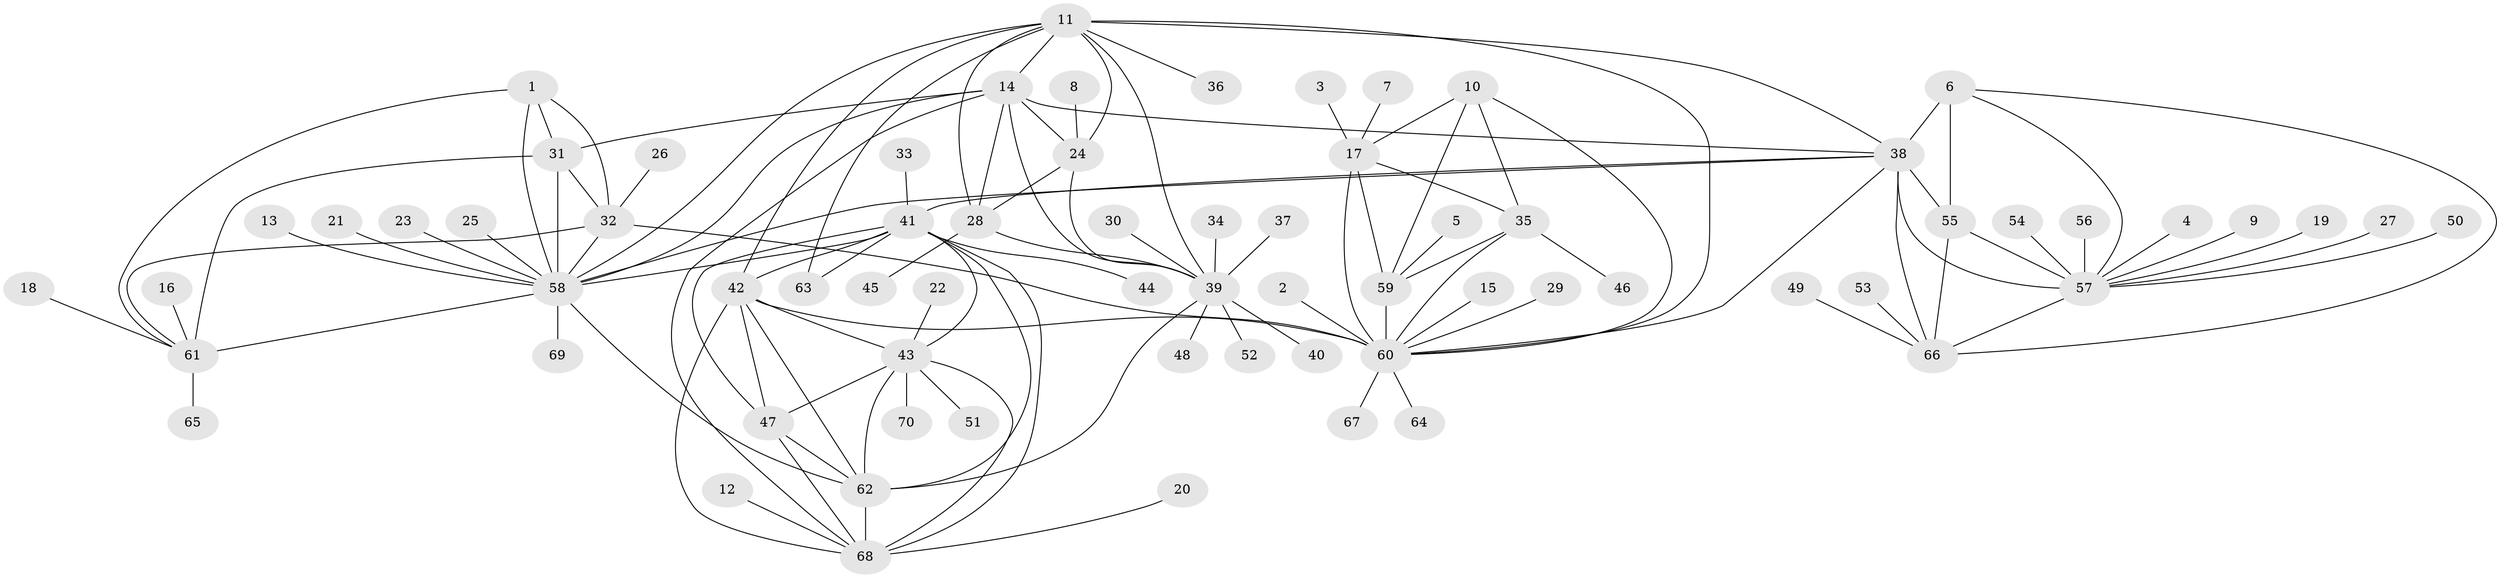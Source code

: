 // original degree distribution, {8: 0.03571428571428571, 11: 0.03571428571428571, 15: 0.014285714285714285, 6: 0.02142857142857143, 9: 0.03571428571428571, 7: 0.05714285714285714, 10: 0.02857142857142857, 14: 0.014285714285714285, 13: 0.007142857142857143, 1: 0.5928571428571429, 3: 0.02857142857142857, 2: 0.12857142857142856}
// Generated by graph-tools (version 1.1) at 2025/26/03/09/25 03:26:35]
// undirected, 70 vertices, 116 edges
graph export_dot {
graph [start="1"]
  node [color=gray90,style=filled];
  1;
  2;
  3;
  4;
  5;
  6;
  7;
  8;
  9;
  10;
  11;
  12;
  13;
  14;
  15;
  16;
  17;
  18;
  19;
  20;
  21;
  22;
  23;
  24;
  25;
  26;
  27;
  28;
  29;
  30;
  31;
  32;
  33;
  34;
  35;
  36;
  37;
  38;
  39;
  40;
  41;
  42;
  43;
  44;
  45;
  46;
  47;
  48;
  49;
  50;
  51;
  52;
  53;
  54;
  55;
  56;
  57;
  58;
  59;
  60;
  61;
  62;
  63;
  64;
  65;
  66;
  67;
  68;
  69;
  70;
  1 -- 31 [weight=2.0];
  1 -- 32 [weight=1.0];
  1 -- 58 [weight=2.0];
  1 -- 61 [weight=1.0];
  2 -- 60 [weight=1.0];
  3 -- 17 [weight=1.0];
  4 -- 57 [weight=1.0];
  5 -- 59 [weight=1.0];
  6 -- 38 [weight=2.0];
  6 -- 55 [weight=2.0];
  6 -- 57 [weight=1.0];
  6 -- 66 [weight=1.0];
  7 -- 17 [weight=1.0];
  8 -- 24 [weight=1.0];
  9 -- 57 [weight=1.0];
  10 -- 17 [weight=2.0];
  10 -- 35 [weight=1.0];
  10 -- 59 [weight=1.0];
  10 -- 60 [weight=2.0];
  11 -- 14 [weight=3.0];
  11 -- 24 [weight=3.0];
  11 -- 28 [weight=3.0];
  11 -- 36 [weight=1.0];
  11 -- 38 [weight=1.0];
  11 -- 39 [weight=3.0];
  11 -- 42 [weight=1.0];
  11 -- 58 [weight=1.0];
  11 -- 60 [weight=1.0];
  11 -- 63 [weight=1.0];
  12 -- 68 [weight=1.0];
  13 -- 58 [weight=1.0];
  14 -- 24 [weight=1.0];
  14 -- 28 [weight=1.0];
  14 -- 31 [weight=1.0];
  14 -- 38 [weight=1.0];
  14 -- 39 [weight=1.0];
  14 -- 58 [weight=1.0];
  14 -- 68 [weight=1.0];
  15 -- 60 [weight=1.0];
  16 -- 61 [weight=1.0];
  17 -- 35 [weight=2.0];
  17 -- 59 [weight=2.0];
  17 -- 60 [weight=4.0];
  18 -- 61 [weight=1.0];
  19 -- 57 [weight=1.0];
  20 -- 68 [weight=1.0];
  21 -- 58 [weight=1.0];
  22 -- 43 [weight=1.0];
  23 -- 58 [weight=1.0];
  24 -- 28 [weight=1.0];
  24 -- 39 [weight=1.0];
  25 -- 58 [weight=1.0];
  26 -- 32 [weight=1.0];
  27 -- 57 [weight=1.0];
  28 -- 39 [weight=1.0];
  28 -- 45 [weight=1.0];
  29 -- 60 [weight=1.0];
  30 -- 39 [weight=1.0];
  31 -- 32 [weight=2.0];
  31 -- 58 [weight=4.0];
  31 -- 61 [weight=2.0];
  32 -- 58 [weight=2.0];
  32 -- 60 [weight=1.0];
  32 -- 61 [weight=1.0];
  33 -- 41 [weight=1.0];
  34 -- 39 [weight=1.0];
  35 -- 46 [weight=1.0];
  35 -- 59 [weight=1.0];
  35 -- 60 [weight=2.0];
  37 -- 39 [weight=1.0];
  38 -- 41 [weight=1.0];
  38 -- 55 [weight=4.0];
  38 -- 57 [weight=2.0];
  38 -- 58 [weight=1.0];
  38 -- 60 [weight=1.0];
  38 -- 66 [weight=2.0];
  39 -- 40 [weight=1.0];
  39 -- 48 [weight=1.0];
  39 -- 52 [weight=1.0];
  39 -- 62 [weight=1.0];
  41 -- 42 [weight=1.0];
  41 -- 43 [weight=2.0];
  41 -- 44 [weight=1.0];
  41 -- 47 [weight=1.0];
  41 -- 58 [weight=2.0];
  41 -- 62 [weight=1.0];
  41 -- 63 [weight=1.0];
  41 -- 68 [weight=1.0];
  42 -- 43 [weight=2.0];
  42 -- 47 [weight=1.0];
  42 -- 60 [weight=1.0];
  42 -- 62 [weight=1.0];
  42 -- 68 [weight=1.0];
  43 -- 47 [weight=2.0];
  43 -- 51 [weight=1.0];
  43 -- 62 [weight=2.0];
  43 -- 68 [weight=2.0];
  43 -- 70 [weight=1.0];
  47 -- 62 [weight=1.0];
  47 -- 68 [weight=1.0];
  49 -- 66 [weight=1.0];
  50 -- 57 [weight=1.0];
  53 -- 66 [weight=1.0];
  54 -- 57 [weight=1.0];
  55 -- 57 [weight=2.0];
  55 -- 66 [weight=2.0];
  56 -- 57 [weight=1.0];
  57 -- 66 [weight=1.0];
  58 -- 61 [weight=2.0];
  58 -- 62 [weight=1.0];
  58 -- 69 [weight=1.0];
  59 -- 60 [weight=2.0];
  60 -- 64 [weight=1.0];
  60 -- 67 [weight=1.0];
  61 -- 65 [weight=1.0];
  62 -- 68 [weight=1.0];
}
